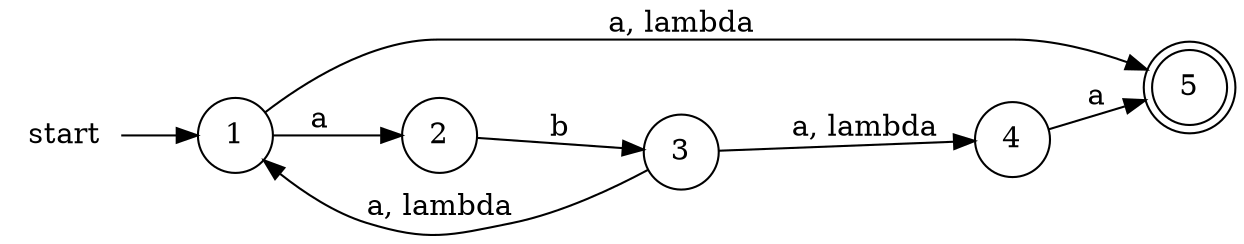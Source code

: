 digraph G {
    rankdir=LR;
start [shape = none]
  node [shape = doublecircle]; 5;
  
  node [shape = circle];
  start -> 1
  1 -> 2 [label = "a"]
  1 -> 5 [label = "a, lambda"]
  2 -> 3 [label = "b"]
  3 -> 1 [label = "a, lambda"]
  3 -> 4 [label = "a, lambda"]
  4 -> 5 [label = "a"]
  }
